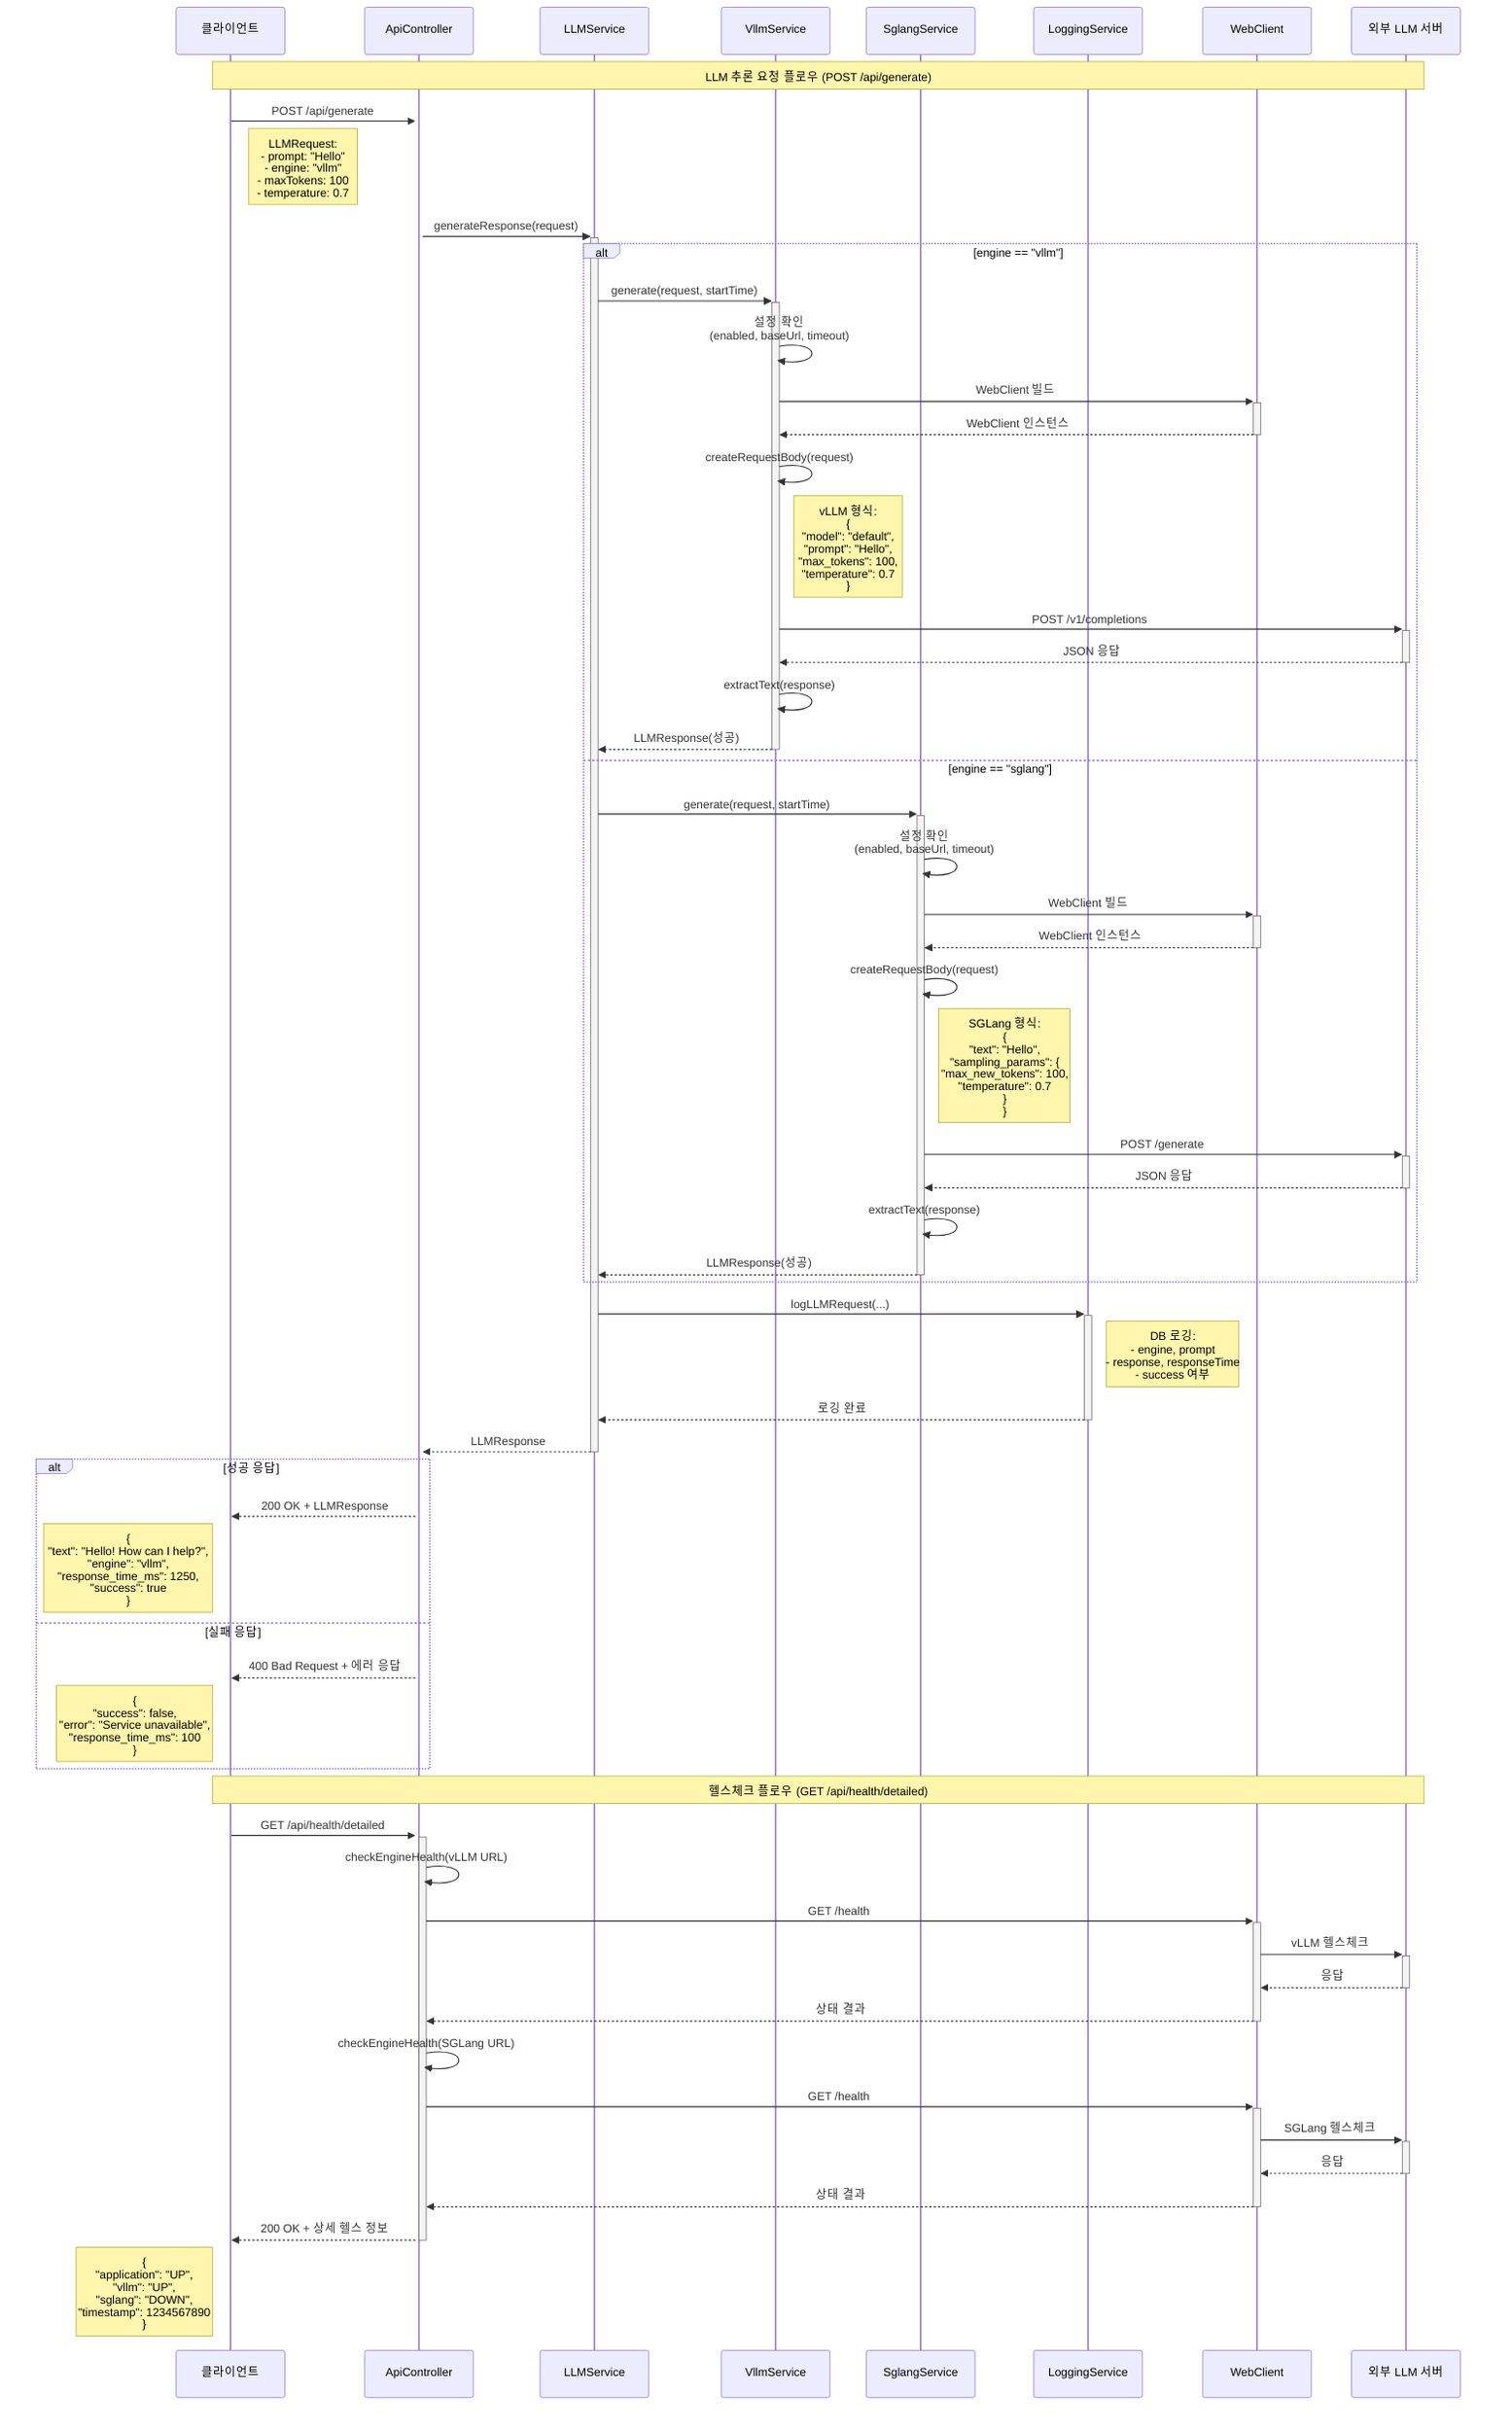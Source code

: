sequenceDiagram
    participant Client as 클라이언트
    participant API as ApiController
    participant LLM as LLMService
    participant VLLM as VllmService
    participant SGL as SglangService
    participant LOG as LoggingService
    participant WC as WebClient
    participant EXT as 외부 LLM 서버

    Note over Client,EXT: LLM 추론 요청 플로우 (POST /api/generate)

    Client->>+API: POST /api/generate
    Note right of Client: LLMRequest:<br/>- prompt: "Hello"<br/>- engine: "vllm"<br/>- maxTokens: 100<br/>- temperature: 0.7

    API->>+LLM: generateResponse(request)
    
    alt engine == "vllm"
        LLM->>+VLLM: generate(request, startTime)
        
        VLLM->>VLLM: 설정 확인<br/>(enabled, baseUrl, timeout)
        
        VLLM->>+WC: WebClient 빌드
        WC-->>-VLLM: WebClient 인스턴스
        
        VLLM->>VLLM: createRequestBody(request)
        Note right of VLLM: vLLM 형식:<br/>{<br/>  "model": "default",<br/>  "prompt": "Hello",<br/>  "max_tokens": 100,<br/>  "temperature": 0.7<br/>}
        
        VLLM->>+EXT: POST /v1/completions
        EXT-->>-VLLM: JSON 응답
        
        VLLM->>VLLM: extractText(response)
        VLLM-->>-LLM: LLMResponse(성공)
        
    else engine == "sglang"
        LLM->>+SGL: generate(request, startTime)
        
        SGL->>SGL: 설정 확인<br/>(enabled, baseUrl, timeout)
        
        SGL->>+WC: WebClient 빌드
        WC-->>-SGL: WebClient 인스턴스
        
        SGL->>SGL: createRequestBody(request)
        Note right of SGL: SGLang 형식:<br/>{<br/>  "text": "Hello",<br/>  "sampling_params": {<br/>    "max_new_tokens": 100,<br/>    "temperature": 0.7<br/>  }<br/>}
        
        SGL->>+EXT: POST /generate
        EXT-->>-SGL: JSON 응답
        
        SGL->>SGL: extractText(response)
        SGL-->>-LLM: LLMResponse(성공)
    end

    LLM->>+LOG: logLLMRequest(...)
    Note right of LOG: DB 로깅:<br/>- engine, prompt<br/>- response, responseTime<br/>- success 여부
    LOG-->>-LLM: 로깅 완료

    LLM-->>-API: LLMResponse
    
    alt 성공 응답
        API-->>Client: 200 OK + LLMResponse
        Note left of Client: {<br/>  "text": "Hello! How can I help?",<br/>  "engine": "vllm",<br/>  "response_time_ms": 1250,<br/>  "success": true<br/>}
    else 실패 응답
        API-->>Client: 400 Bad Request + 에러 응답
        Note left of Client: {<br/>  "success": false,<br/>  "error": "Service unavailable",<br/>  "response_time_ms": 100<br/>}
    end

    Note over Client,EXT: 헬스체크 플로우 (GET /api/health/detailed)

    Client->>+API: GET /api/health/detailed
    
    API->>API: checkEngineHealth(vLLM URL)
    API->>+WC: GET /health
    WC->>+EXT: vLLM 헬스체크
    EXT-->>-WC: 응답
    WC-->>-API: 상태 결과
    
    API->>API: checkEngineHealth(SGLang URL)
    API->>+WC: GET /health
    WC->>+EXT: SGLang 헬스체크
    EXT-->>-WC: 응답
    WC-->>-API: 상태 결과
    
    API-->>-Client: 200 OK + 상세 헬스 정보
    Note left of Client: {<br/>  "application": "UP",<br/>  "vllm": "UP",<br/>  "sglang": "DOWN",<br/>  "timestamp": 1234567890<br/>}